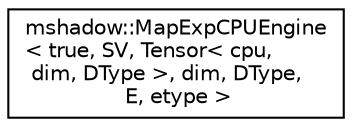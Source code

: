 digraph "Graphical Class Hierarchy"
{
 // LATEX_PDF_SIZE
  edge [fontname="Helvetica",fontsize="10",labelfontname="Helvetica",labelfontsize="10"];
  node [fontname="Helvetica",fontsize="10",shape=record];
  rankdir="LR";
  Node0 [label="mshadow::MapExpCPUEngine\l\< true, SV, Tensor\< cpu,\l dim, DType \>, dim, DType,\l E, etype \>",height=0.2,width=0.4,color="black", fillcolor="white", style="filled",URL="$structmshadow_1_1MapExpCPUEngine_3_01true_00_01SV_00_01Tensor_3_01cpu_00_01dim_00_01DType_01_4_01d6b33847e15ac0b561110aa3bff3f62.html",tooltip=" "];
}
